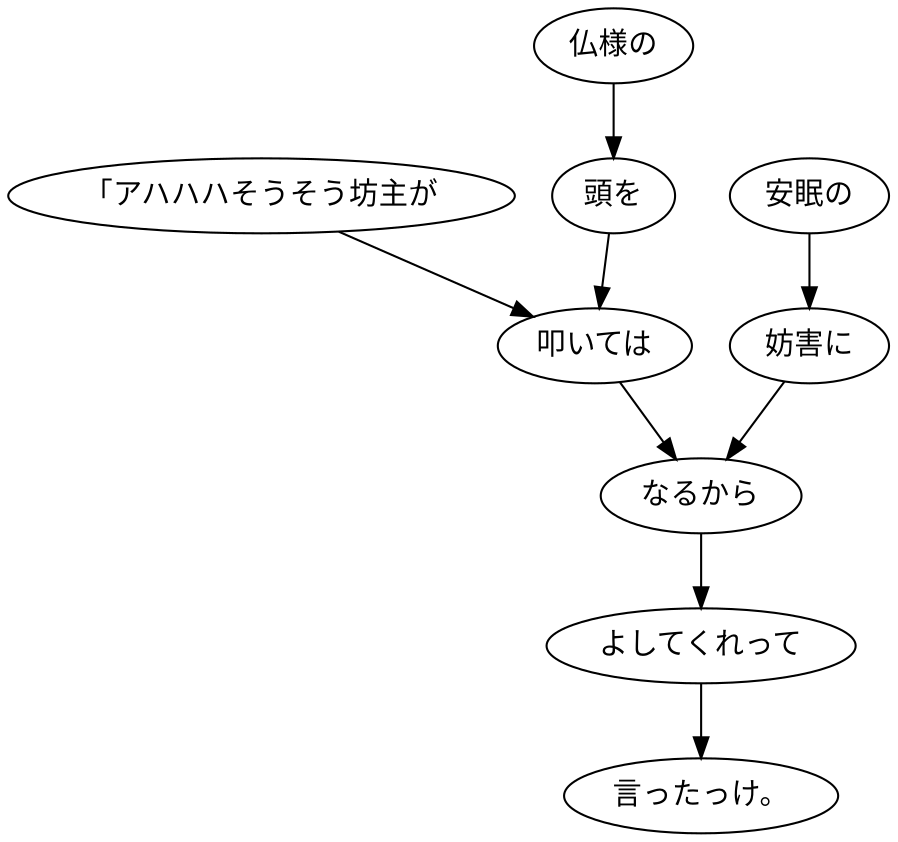 digraph graph2494 {
	node0 [label="「アハハハそうそう坊主が"];
	node1 [label="仏様の"];
	node2 [label="頭を"];
	node3 [label="叩いては"];
	node4 [label="安眠の"];
	node5 [label="妨害に"];
	node6 [label="なるから"];
	node7 [label="よしてくれって"];
	node8 [label="言ったっけ。"];
	node0 -> node3;
	node1 -> node2;
	node2 -> node3;
	node3 -> node6;
	node4 -> node5;
	node5 -> node6;
	node6 -> node7;
	node7 -> node8;
}
